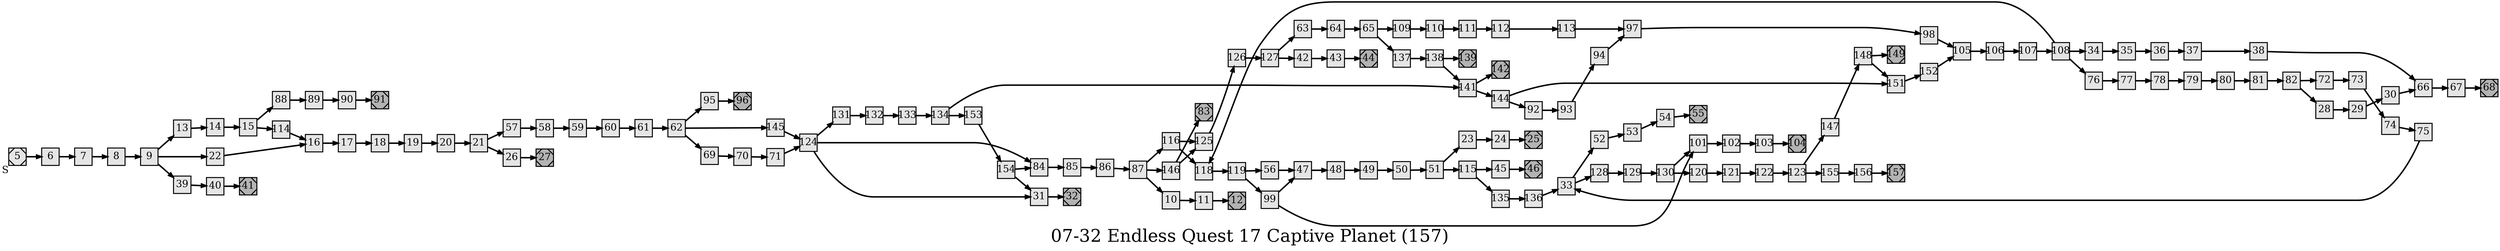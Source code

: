 digraph g{
  graph [ label="07-32 Endless Quest 17 Captive Planet (157)" rankdir=LR, ordering=out, fontsize=36, nodesep="0.35", ranksep="0.45"];
  node  [shape=rect, penwidth=2, fontsize=20, style=filled, fillcolor=grey90, margin="0,0", labelfloat=true, regular=true, fixedsize=true];
  edge  [labelfloat=true, penwidth=3, fontsize=12];
  // ---;
  // group  : Katz;
  // id     :;
  // gbid   :;
  // series :;
  // title  :;
  // author :;
  // credit:;
  // - name : Rachael Grainger;
  // role : encoder;
  // date : 2017-08-23;
  // - name : Jeremy Douglass;
  // role : editor;
  // date : 2017-10-19;
  // render:;
  // - name   : small;
  // styles : gvStyles-small.txt;
  // engine : dot;
  // comment: >;
  // Endings grouped at bottom of data.;
  // ---;
  
  // From | To | Label;
  
  5	[ xlabel="S", shape=Msquare, fontsize=20 ];
  5 -> 6;
  6 -> 7;
  7 -> 8;
  8 -> 9;
  9 -> 13;
  9 -> 22;
  9 -> 39;
  10 -> 11;
  11;
  11 -> 12;
  12	[ xlabel="E", shape=Msquare, fontsize=20, fillcolor=grey70, xlabel="" ];
  13 -> 14;
  14 -> 15;
  15 -> 88;
  15 -> 114;
  16 -> 17;
  17 -> 18;
  18;
  18 -> 19;
  19 -> 20;
  20 -> 21;
  21 -> 57;
  21 -> 26;
  22 -> 16;
  23 -> 24;
  24;
  24 -> 25;
  26 -> 27;
  28 -> 29;
  29;
  29 -> 30;
  30 -> 66;
  31 -> 32;
  33 -> 52;
  33 -> 128;
  34 -> 35;
  35 -> 36;
  36;
  36 -> 37;
  37 -> 38;
  38 -> 66;
  39 -> 40;
  40 -> 41;
  42 -> 43;
  43;
  43 -> 44;
  45 -> 46;
  47 -> 48;
  48 -> 49;
  49;
  49 -> 50;
  50 -> 51;
  51 -> 23;
  51 -> 115;
  52 -> 53;
  53 -> 54;
  54;
  54 -> 55;
  56 -> 47;
  57 -> 58;
  58 -> 59;
  59 -> 60;
  60 -> 61;
  61;
  61 -> 62;
  62 -> 95;
  62 -> 145;
  62 -> 69;
  63 -> 64;
  64 -> 65;
  65 -> 109;
  65 -> 137;
  66 -> 67;
  67;
  67 -> 68;
  69 -> 70;
  70 -> 71;
  71 -> 124;
  72 -> 73;
  73;
  73 -> 74;
  74 -> 75;
  75 -> 33;
  76 -> 77;
  77 -> 78;
  78;
  78 -> 79;
  79 -> 80;
  80;
  80 -> 81;
  81;
  81 -> 82;
  82 -> 72;
  82 -> 28;
  84 -> 85;
  85 -> 86;
  86;
  86 -> 87;
  87 -> 116;
  87 -> 146;
  87 -> 10;
  88 -> 89;
  89 -> 90;
  90 -> 91;
  92 -> 93;
  93;
  93 -> 94;
  94 -> 97;
  95 -> 96;
  97 -> 98;
  98 -> 105;
  99 -> 47;
  99 -> 101;
  101 -> 102;
  102 -> 103;
  103;
  103 -> 104;
  105 -> 106;
  106 -> 107;
  107 -> 108;
  108 -> 34;
  108 -> 76;
  108 -> 118;
  109 -> 110;
  110 -> 111;
  111;
  111 -> 112;
  112 -> 113;
  113 -> 97;
  114 -> 16;
  115 -> 45;
  115 -> 135;
  116 -> 125;
  116 -> 118;
  118 -> 119;
  119 -> 56;
  119 -> 99;
  120 -> 121;
  121;
  121 -> 122;
  122 -> 123;
  123 -> 147;
  123 -> 155;
  124 -> 131;
  124 -> 84;
  124 -> 31;
  125 -> 126;
  126;
  126 -> 127;
  127 -> 63;
  127 -> 42;
  128 -> 129;
  129 -> 130;
  130 -> 101;
  130 -> 120;
  131 -> 132;
  132 -> 133;
  133;
  133 -> 134;
  134 -> 141;
  134 -> 153;
  135 -> 136;
  136 -> 33;
  137 -> 138;
  138 -> 139;
  138 -> 141;
  141 -> 142;
  141 -> 144;
  144 -> 151;
  144 -> 92;
  145 -> 124;
  146 -> 83;
  146 -> 125;
  147 -> 148;
  148 -> 149;
  148 -> 151;
  151 -> 152;
  152 -> 105;
  153 -> 154;
  154 -> 84;
  154 -> 31;
  155 -> 156;
  156;
  156 -> 157;
  
  157	[ xlabel="E", shape=Msquare, fontsize=20, fillcolor=grey70, xlabel="" ];
  142	[ xlabel="E", shape=Msquare, fontsize=20, fillcolor=grey70, xlabel="" ];
  32	[ xlabel="E", shape=Msquare, fontsize=20, fillcolor=grey70, xlabel="" ];
  12	[ xlabel="E", shape=Msquare, fontsize=20, fillcolor=grey70, xlabel="" ];
  83	[ xlabel="E", shape=Msquare, fontsize=20, fillcolor=grey70, xlabel="" ];
  44	[ xlabel="E", shape=Msquare, fontsize=20, fillcolor=grey70, xlabel="" ];
  139	[ xlabel="E", shape=Msquare, fontsize=20, fillcolor=grey70, xlabel="" ];
  68	[ xlabel="E", shape=Msquare, fontsize=20, fillcolor=grey70, xlabel="" ];
  25	[ xlabel="E", shape=Msquare, fontsize=20, fillcolor=grey70, xlabel="" ];
  46	[ xlabel="E", shape=Msquare, fontsize=20, fillcolor=grey70, xlabel="" ];
  55	[ xlabel="E", shape=Msquare, fontsize=20, fillcolor=grey70, xlabel="" ];
  104	[ xlabel="E", shape=Msquare, fontsize=20, fillcolor=grey70, xlabel="" ];
  149	[ xlabel="E", shape=Msquare, fontsize=20, fillcolor=grey70, xlabel="" ];
  27	[ xlabel="E", shape=Msquare, fontsize=20, fillcolor=grey70, xlabel="" ];
  91	[ xlabel="E", shape=Msquare, fontsize=20, fillcolor=grey70, xlabel="" ];
  41	[ xlabel="E", shape=Msquare, fontsize=20, fillcolor=grey70, xlabel="" ];
  96	[ xlabel="E", shape=Msquare, fontsize=20, fillcolor=grey70, xlabel="" ];
}

